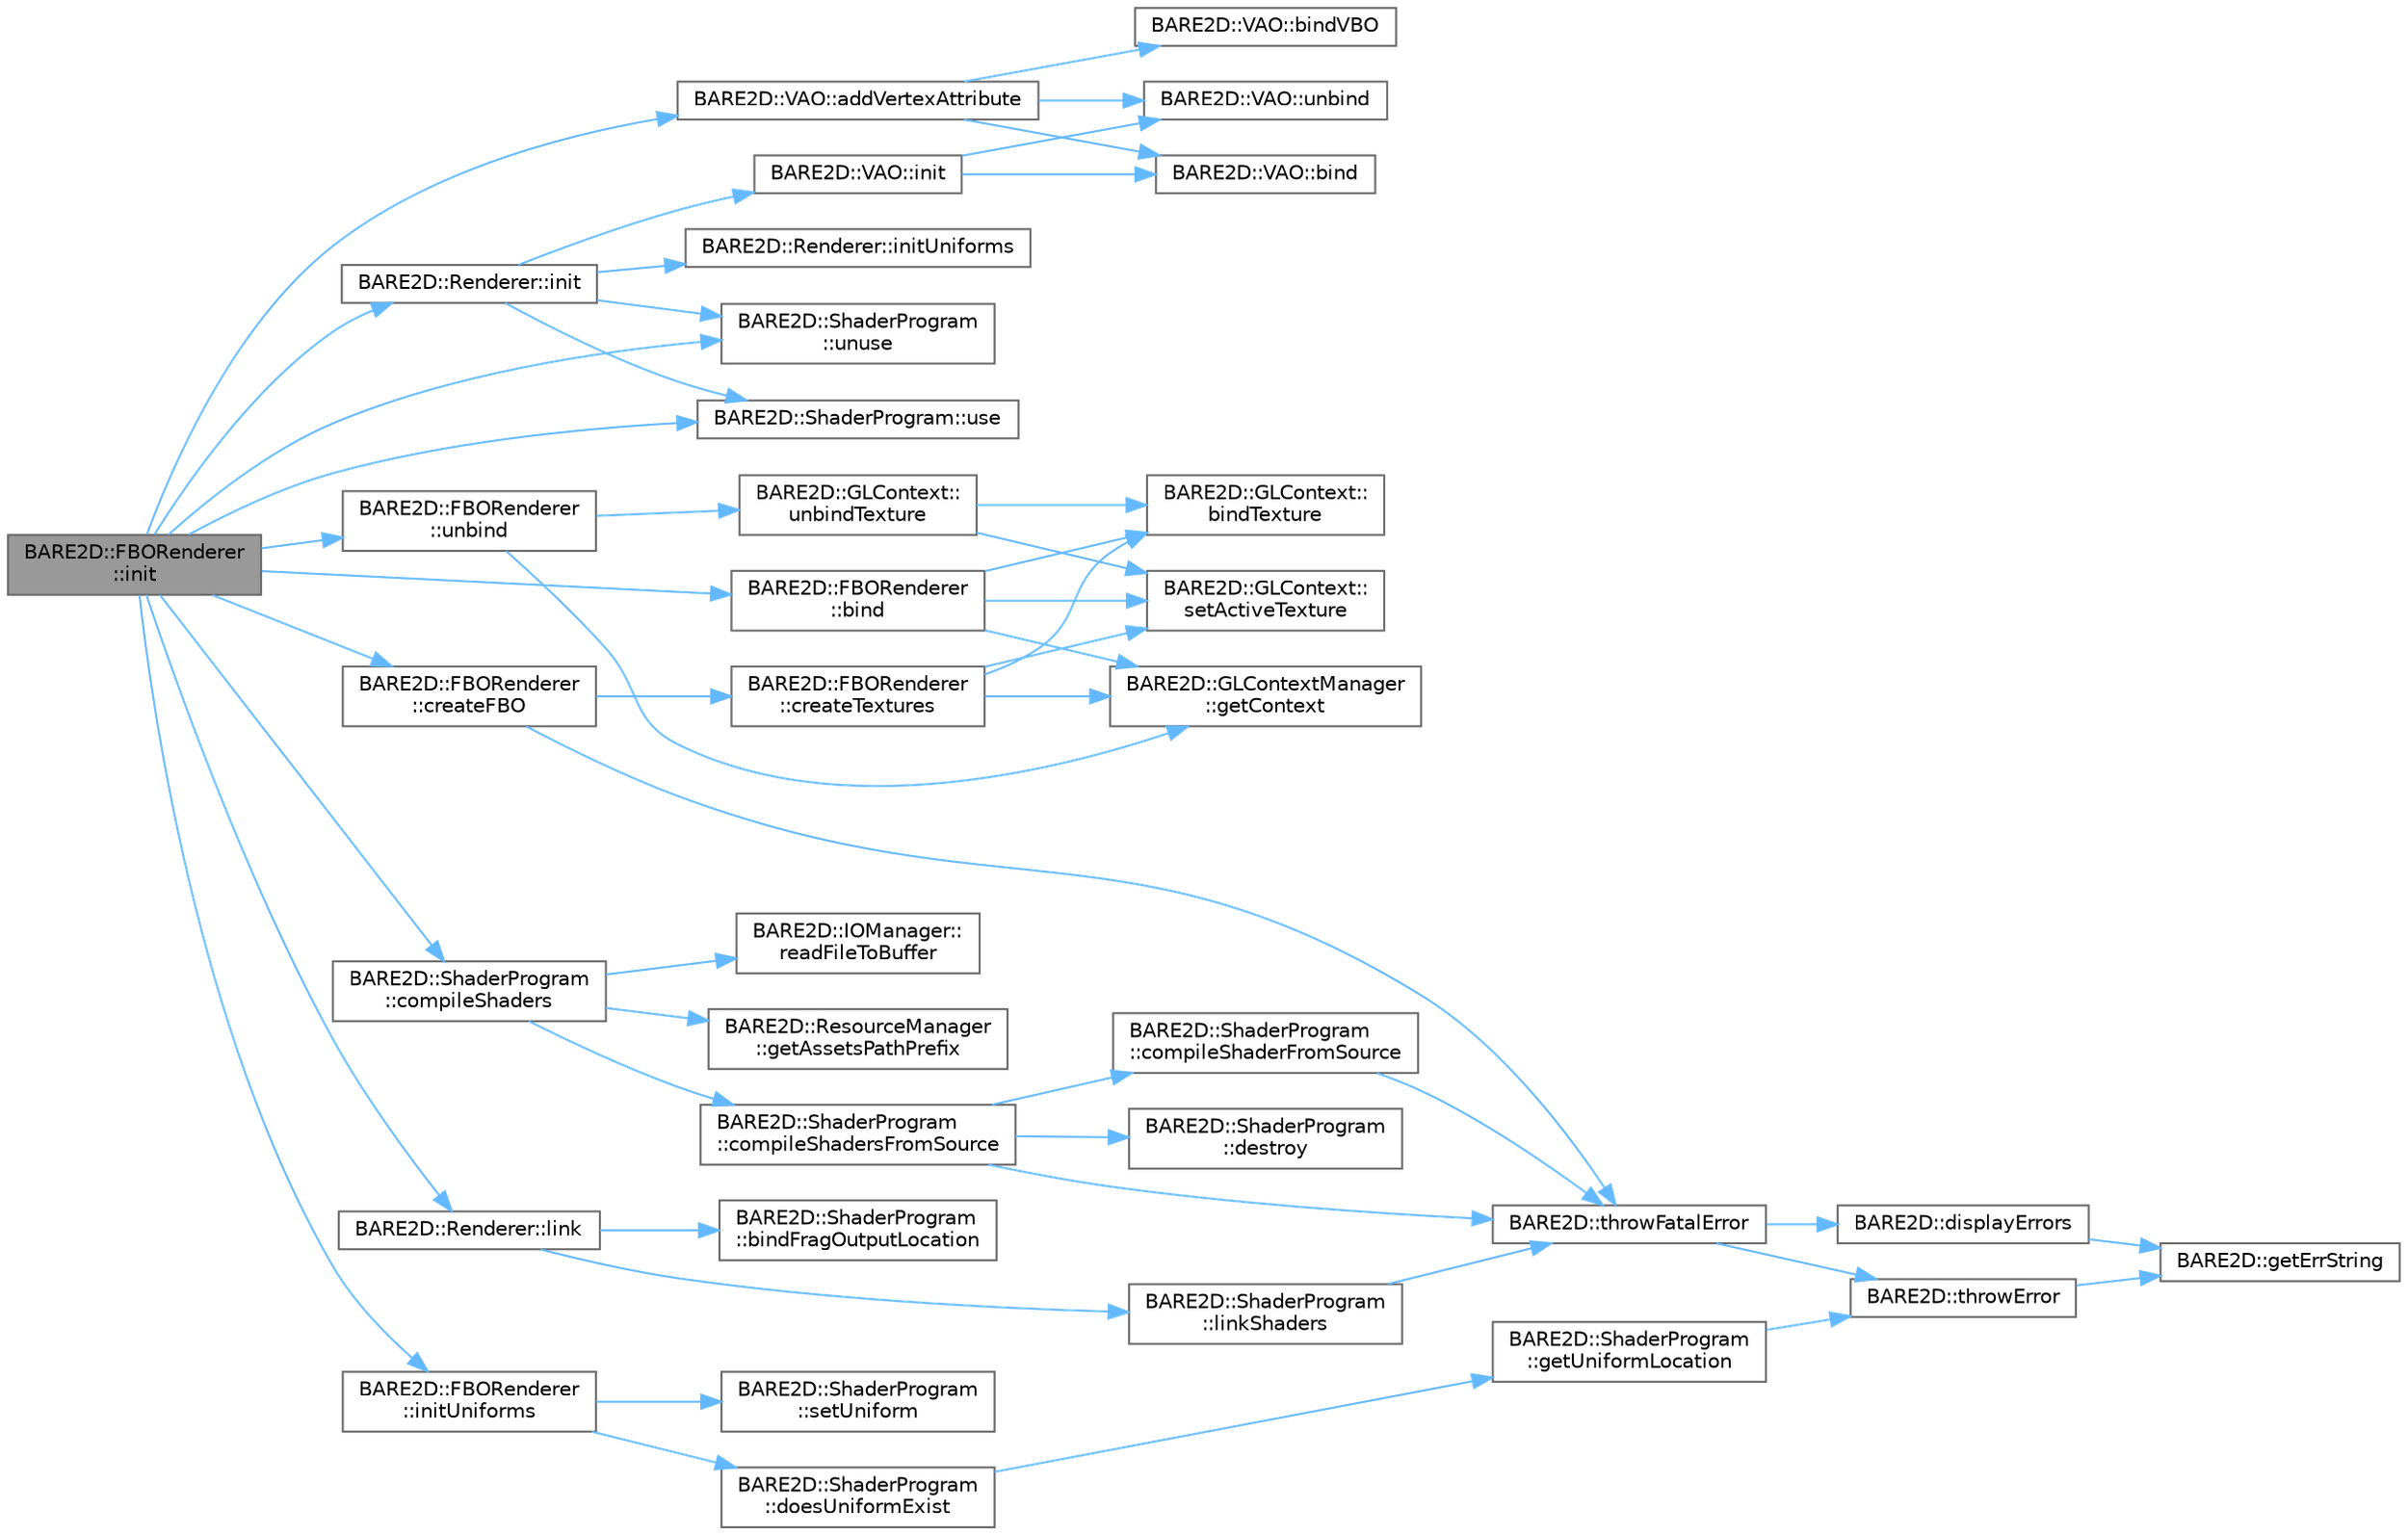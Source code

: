 digraph "BARE2D::FBORenderer::init"
{
 // INTERACTIVE_SVG=YES
 // LATEX_PDF_SIZE
  bgcolor="transparent";
  edge [fontname=Helvetica,fontsize=10,labelfontname=Helvetica,labelfontsize=10];
  node [fontname=Helvetica,fontsize=10,shape=box,height=0.2,width=0.4];
  rankdir="LR";
  Node1 [label="BARE2D::FBORenderer\l::init",height=0.2,width=0.4,color="gray40", fillcolor="grey60", style="filled", fontcolor="black",tooltip="Initializes all necessary bits of the renderer."];
  Node1 -> Node2 [color="steelblue1",style="solid"];
  Node2 [label="BARE2D::VAO::addVertexAttribute",height=0.2,width=0.4,color="grey40", fillcolor="white", style="filled",URL="$class_b_a_r_e2_d_1_1_v_a_o.html#a96ee05539c58614ee273b7df85143804",tooltip="Wrapper for glVertexAttribPointer - Adds an attribute to the VBO - each vertex data slot will gain so..."];
  Node2 -> Node3 [color="steelblue1",style="solid"];
  Node3 [label="BARE2D::VAO::bind",height=0.2,width=0.4,color="grey40", fillcolor="white", style="filled",URL="$class_b_a_r_e2_d_1_1_v_a_o.html#a61c99f69bf5feb2ac95189381a48e638",tooltip="Binds this vertex array object."];
  Node2 -> Node4 [color="steelblue1",style="solid"];
  Node4 [label="BARE2D::VAO::bindVBO",height=0.2,width=0.4,color="grey40", fillcolor="white", style="filled",URL="$class_b_a_r_e2_d_1_1_v_a_o.html#aaaec16d98be94aa5cfed015df40dda70",tooltip="Binds the VAO's VBO."];
  Node2 -> Node5 [color="steelblue1",style="solid"];
  Node5 [label="BARE2D::VAO::unbind",height=0.2,width=0.4,color="grey40", fillcolor="white", style="filled",URL="$class_b_a_r_e2_d_1_1_v_a_o.html#a6c224737a43f43dbe7c9e25ecd47d1da",tooltip="Unbinds the vao."];
  Node1 -> Node6 [color="steelblue1",style="solid"];
  Node6 [label="BARE2D::FBORenderer\l::bind",height=0.2,width=0.4,color="grey40", fillcolor="white", style="filled",URL="$class_b_a_r_e2_d_1_1_f_b_o_renderer.html#a5765d077d8aff3402f717863169a0176",tooltip="Binds the FBO and appropriate texture attachments."];
  Node6 -> Node7 [color="steelblue1",style="solid"];
  Node7 [label="BARE2D::GLContext::\lbindTexture",height=0.2,width=0.4,color="grey40", fillcolor="white", style="filled",URL="$class_b_a_r_e2_d_1_1_g_l_context.html#a1815cdbe70cc6fdbc66ec69a7131b5be",tooltip="Binds a texture to target in the currently active texture slot."];
  Node6 -> Node8 [color="steelblue1",style="solid"];
  Node8 [label="BARE2D::GLContextManager\l::getContext",height=0.2,width=0.4,color="grey40", fillcolor="white", style="filled",URL="$class_b_a_r_e2_d_1_1_g_l_context_manager.html#a733646522bf07c33576f9a1e0bb76c28",tooltip=" "];
  Node6 -> Node9 [color="steelblue1",style="solid"];
  Node9 [label="BARE2D::GLContext::\lsetActiveTexture",height=0.2,width=0.4,color="grey40", fillcolor="white", style="filled",URL="$class_b_a_r_e2_d_1_1_g_l_context.html#a529bb80b0bd7bbf86f10be7c30be514c",tooltip="Sets the active texture \"slot\". This can be GL_TEXTURE0 to GL_TEXTURE8 (I think. Check the literature..."];
  Node1 -> Node10 [color="steelblue1",style="solid"];
  Node10 [label="BARE2D::ShaderProgram\l::compileShaders",height=0.2,width=0.4,color="grey40", fillcolor="white", style="filled",URL="$class_b_a_r_e2_d_1_1_shader_program.html#acf78cf9b4988abf40d62d67471a168a3",tooltip="Compiles the shaders. Does not link them."];
  Node10 -> Node11 [color="steelblue1",style="solid"];
  Node11 [label="BARE2D::ShaderProgram\l::compileShadersFromSource",height=0.2,width=0.4,color="grey40", fillcolor="white", style="filled",URL="$class_b_a_r_e2_d_1_1_shader_program.html#a805e1e0c2b0ecd5d9625deed62d45c1c",tooltip="Similar to compileShaders, this just compiles the shaders."];
  Node11 -> Node12 [color="steelblue1",style="solid"];
  Node12 [label="BARE2D::ShaderProgram\l::compileShaderFromSource",height=0.2,width=0.4,color="grey40", fillcolor="white", style="filled",URL="$class_b_a_r_e2_d_1_1_shader_program.html#a2b1206fc5359147dbce6be72051d44c6",tooltip="Compiles a shader from source with OpenGL id."];
  Node12 -> Node13 [color="steelblue1",style="solid"];
  Node13 [label="BARE2D::throwFatalError",height=0.2,width=0.4,color="grey40", fillcolor="white", style="filled",URL="$namespace_b_a_r_e2_d.html#aed4332e42208fed2905a8b0845dad4d1",tooltip="Throws an error (fatal). Also calls displayErrors and exits the program."];
  Node13 -> Node14 [color="steelblue1",style="solid"];
  Node14 [label="BARE2D::displayErrors",height=0.2,width=0.4,color="grey40", fillcolor="white", style="filled",URL="$namespace_b_a_r_e2_d.html#a8d6a0fa02837ab9ebba5b67cc21f9e35",tooltip="Displays the latest thrown errors (really just all the thrown errors) in the console."];
  Node14 -> Node15 [color="steelblue1",style="solid"];
  Node15 [label="BARE2D::getErrString",height=0.2,width=0.4,color="grey40", fillcolor="white", style="filled",URL="$namespace_b_a_r_e2_d.html#a7951c5decc1f7edc3c4f78ed2f579c85",tooltip="Returns the string representing/explaining the error that occurred."];
  Node13 -> Node16 [color="steelblue1",style="solid"];
  Node16 [label="BARE2D::throwError",height=0.2,width=0.4,color="grey40", fillcolor="white", style="filled",URL="$namespace_b_a_r_e2_d.html#a0d8f8a98bf559e6d2eda28ae744f486c",tooltip="Throws an error silently. Adds it to the pile."];
  Node16 -> Node15 [color="steelblue1",style="solid"];
  Node11 -> Node17 [color="steelblue1",style="solid"];
  Node17 [label="BARE2D::ShaderProgram\l::destroy",height=0.2,width=0.4,color="grey40", fillcolor="white", style="filled",URL="$class_b_a_r_e2_d_1_1_shader_program.html#a5b58eb971ff8352683380938e263e9ad",tooltip="Releases all bound objects and deletes any allocated stuff."];
  Node11 -> Node13 [color="steelblue1",style="solid"];
  Node10 -> Node18 [color="steelblue1",style="solid"];
  Node18 [label="BARE2D::ResourceManager\l::getAssetsPathPrefix",height=0.2,width=0.4,color="grey40", fillcolor="white", style="filled",URL="$class_b_a_r_e2_d_1_1_resource_manager.html#a1a07f9d4bebd35321669d3fb0049962e",tooltip="Returns the assets path prefix. Pretty simple."];
  Node10 -> Node19 [color="steelblue1",style="solid"];
  Node19 [label="BARE2D::IOManager::\lreadFileToBuffer",height=0.2,width=0.4,color="grey40", fillcolor="white", style="filled",URL="$class_b_a_r_e2_d_1_1_i_o_manager.html#a41811805a88efeab7589a0e0c9015f90",tooltip="Loads a file into a buffer."];
  Node1 -> Node20 [color="steelblue1",style="solid"];
  Node20 [label="BARE2D::FBORenderer\l::createFBO",height=0.2,width=0.4,color="grey40", fillcolor="white", style="filled",URL="$class_b_a_r_e2_d_1_1_f_b_o_renderer.html#af0312bfcb60be2285bb443a79ae9678f",tooltip="Creates the OpenGL FBO instance and holds its handle in m_fboID;."];
  Node20 -> Node21 [color="steelblue1",style="solid"];
  Node21 [label="BARE2D::FBORenderer\l::createTextures",height=0.2,width=0.4,color="grey40", fillcolor="white", style="filled",URL="$class_b_a_r_e2_d_1_1_f_b_o_renderer.html#aff19a68622b2fdf7033ffee1ab32a7c6",tooltip="Creates all of the OpenGL textures, and takes their handles into m_colourTextureID,..."];
  Node21 -> Node7 [color="steelblue1",style="solid"];
  Node21 -> Node8 [color="steelblue1",style="solid"];
  Node21 -> Node9 [color="steelblue1",style="solid"];
  Node20 -> Node13 [color="steelblue1",style="solid"];
  Node1 -> Node22 [color="steelblue1",style="solid"];
  Node22 [label="BARE2D::Renderer::init",height=0.2,width=0.4,color="grey40", fillcolor="white", style="filled",URL="$class_b_a_r_e2_d_1_1_renderer.html#addafa95f7a6f451e359d1300031bdde1",tooltip="Initializes all necessary bits of the renderer."];
  Node22 -> Node23 [color="steelblue1",style="solid"];
  Node23 [label="BARE2D::VAO::init",height=0.2,width=0.4,color="grey40", fillcolor="white", style="filled",URL="$class_b_a_r_e2_d_1_1_v_a_o.html#a95e6c292d64ff927870783e464ad49cd",tooltip="Initializes the necessary components, combining the VBO and VAO."];
  Node23 -> Node3 [color="steelblue1",style="solid"];
  Node23 -> Node5 [color="steelblue1",style="solid"];
  Node22 -> Node24 [color="steelblue1",style="solid"];
  Node24 [label="BARE2D::Renderer::initUniforms",height=0.2,width=0.4,color="grey40", fillcolor="white", style="filled",URL="$class_b_a_r_e2_d_1_1_renderer.html#a371f0d8b66a1fecb592b6d8b2b3cb1a0",tooltip="Initializes all uniforms, such as colour attachments, depth attachments, etc."];
  Node22 -> Node25 [color="steelblue1",style="solid"];
  Node25 [label="BARE2D::ShaderProgram\l::unuse",height=0.2,width=0.4,color="grey40", fillcolor="white", style="filled",URL="$class_b_a_r_e2_d_1_1_shader_program.html#a7847844b8a2e5ab0677340b47d180841",tooltip="Deactivates this shader program."];
  Node22 -> Node26 [color="steelblue1",style="solid"];
  Node26 [label="BARE2D::ShaderProgram::use",height=0.2,width=0.4,color="grey40", fillcolor="white", style="filled",URL="$class_b_a_r_e2_d_1_1_shader_program.html#a8687213986c6f5633887609e8169b24e",tooltip="Activates this shader program for the renderer to use."];
  Node1 -> Node27 [color="steelblue1",style="solid"];
  Node27 [label="BARE2D::FBORenderer\l::initUniforms",height=0.2,width=0.4,color="grey40", fillcolor="white", style="filled",URL="$class_b_a_r_e2_d_1_1_f_b_o_renderer.html#ad27e4c76b6f82a74b967464560254a87",tooltip="Initializes all uniforms, such as colour attachments, depth attachments, etc."];
  Node27 -> Node28 [color="steelblue1",style="solid"];
  Node28 [label="BARE2D::ShaderProgram\l::doesUniformExist",height=0.2,width=0.4,color="grey40", fillcolor="white", style="filled",URL="$class_b_a_r_e2_d_1_1_shader_program.html#af711102689d9552b2b54c1c9da8f8589",tooltip=" "];
  Node28 -> Node29 [color="steelblue1",style="solid"];
  Node29 [label="BARE2D::ShaderProgram\l::getUniformLocation",height=0.2,width=0.4,color="grey40", fillcolor="white", style="filled",URL="$class_b_a_r_e2_d_1_1_shader_program.html#a080f32d28d14f94892d77edf1188e3c2",tooltip="Gets the location of a uniform in a program."];
  Node29 -> Node16 [color="steelblue1",style="solid"];
  Node27 -> Node30 [color="steelblue1",style="solid"];
  Node30 [label="BARE2D::ShaderProgram\l::setUniform",height=0.2,width=0.4,color="grey40", fillcolor="white", style="filled",URL="$class_b_a_r_e2_d_1_1_shader_program.html#a70aa79c9886b261f8380985ca20a487d",tooltip="A generalized wrapper to find and set a uniform for this shader."];
  Node1 -> Node31 [color="steelblue1",style="solid"];
  Node31 [label="BARE2D::Renderer::link",height=0.2,width=0.4,color="grey40", fillcolor="white", style="filled",URL="$class_b_a_r_e2_d_1_1_renderer.html#a5ff18e853da7784b3085181c5e52e8ac",tooltip=" "];
  Node31 -> Node32 [color="steelblue1",style="solid"];
  Node32 [label="BARE2D::ShaderProgram\l::bindFragOutputLocation",height=0.2,width=0.4,color="grey40", fillcolor="white", style="filled",URL="$class_b_a_r_e2_d_1_1_shader_program.html#a05a721b577417d9d28bf0cec20896e16",tooltip="A call to glBindFragDataLocation() - Causes an output variable of the fragment shader to output to a ..."];
  Node31 -> Node33 [color="steelblue1",style="solid"];
  Node33 [label="BARE2D::ShaderProgram\l::linkShaders",height=0.2,width=0.4,color="grey40", fillcolor="white", style="filled",URL="$class_b_a_r_e2_d_1_1_shader_program.html#a096bc5e267753d6054aa8039e4cc44a9",tooltip="Links the compiled shaders together to create a coherent shader program."];
  Node33 -> Node13 [color="steelblue1",style="solid"];
  Node1 -> Node34 [color="steelblue1",style="solid"];
  Node34 [label="BARE2D::FBORenderer\l::unbind",height=0.2,width=0.4,color="grey40", fillcolor="white", style="filled",URL="$class_b_a_r_e2_d_1_1_f_b_o_renderer.html#a01768136e2e36b131a23d422ded3bd5b",tooltip="Unbinds the FBO + textures."];
  Node34 -> Node8 [color="steelblue1",style="solid"];
  Node34 -> Node35 [color="steelblue1",style="solid"];
  Node35 [label="BARE2D::GLContext::\lunbindTexture",height=0.2,width=0.4,color="grey40", fillcolor="white", style="filled",URL="$class_b_a_r_e2_d_1_1_g_l_context.html#a99f228aa049e960dace1970e09b24246",tooltip="Unbinds a texture."];
  Node35 -> Node7 [color="steelblue1",style="solid"];
  Node35 -> Node9 [color="steelblue1",style="solid"];
  Node1 -> Node25 [color="steelblue1",style="solid"];
  Node1 -> Node26 [color="steelblue1",style="solid"];
}
